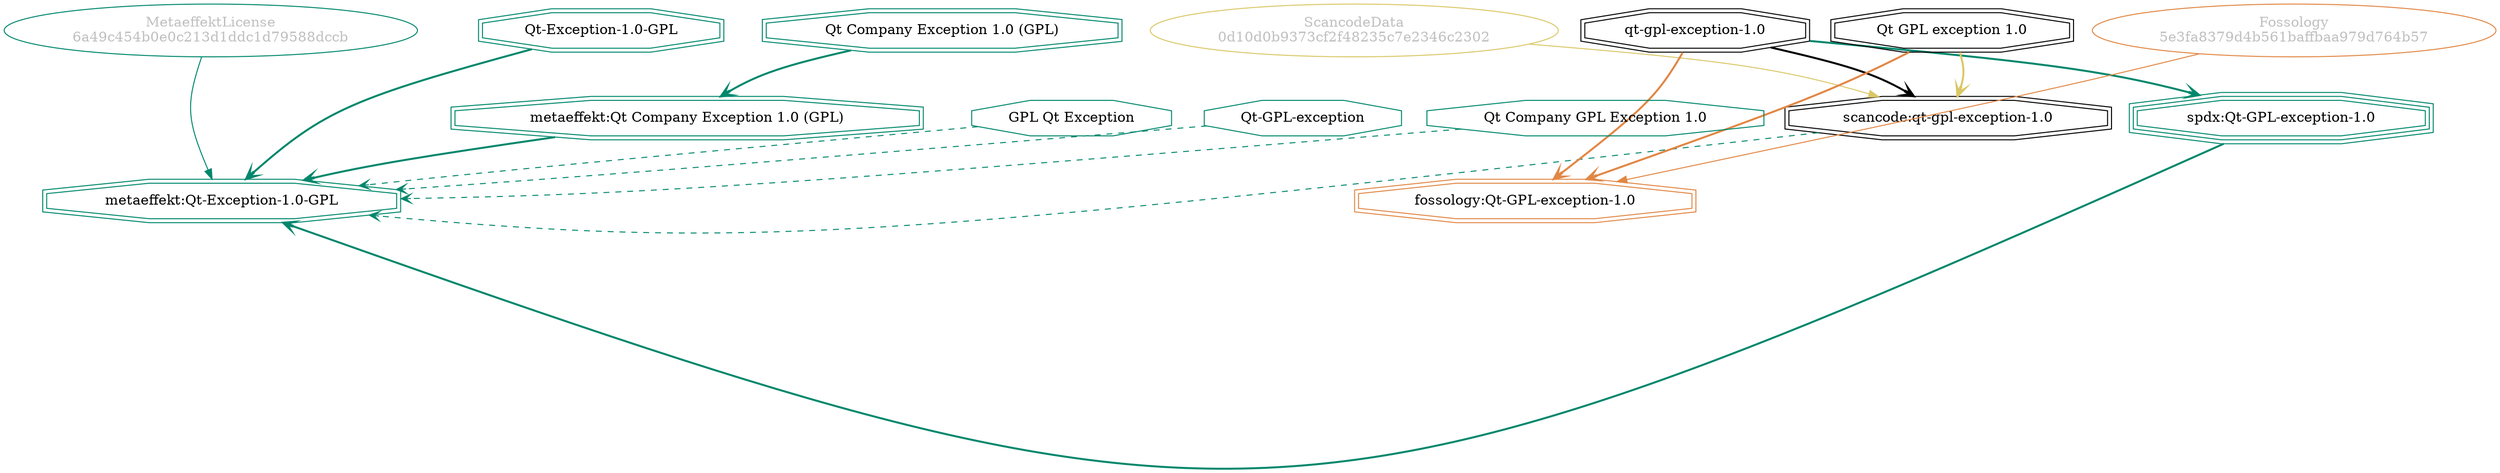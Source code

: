 strict digraph {
    node [shape=box];
    graph [splines=curved];
    22664 [label="ScancodeData\n0d10d0b9373cf2f48235c7e2346c2302"
          ,fontcolor=gray
          ,color="#dac767"
          ,fillcolor="beige;1"
          ,shape=ellipse];
    22665 [label="scancode:qt-gpl-exception-1.0"
          ,shape=doubleoctagon];
    22666 [label="qt-gpl-exception-1.0"
          ,shape=doubleoctagon];
    22667 [label="Qt GPL exception 1.0"
          ,shape=doubleoctagon];
    27600 [label="Fossology\n5e3fa8379d4b561baffbaa979d764b57"
          ,fontcolor=gray
          ,color="#e18745"
          ,fillcolor="beige;1"
          ,shape=ellipse];
    27601 [label="fossology:Qt-GPL-exception-1.0"
          ,color="#e18745"
          ,shape=doubleoctagon];
    47694 [label="MetaeffektLicense\n6a49c454b0e0c213d1ddc1d79588dccb"
          ,fontcolor=gray
          ,color="#00876c"
          ,fillcolor="beige;1"
          ,shape=ellipse];
    47695 [label="metaeffekt:Qt-Exception-1.0-GPL"
          ,color="#00876c"
          ,shape=doubleoctagon];
    47696 [label="Qt-Exception-1.0-GPL"
          ,color="#00876c"
          ,shape=doubleoctagon];
    47697 [label="metaeffekt:Qt Company Exception 1.0 (GPL)"
          ,color="#00876c"
          ,shape=doubleoctagon];
    47698 [label="Qt Company Exception 1.0 (GPL)"
          ,color="#00876c"
          ,shape=doubleoctagon];
    47699 [label="spdx:Qt-GPL-exception-1.0"
          ,color="#00876c"
          ,shape=tripleoctagon];
    47700 [label="GPL Qt Exception"
          ,color="#00876c"
          ,shape=octagon];
    47701 [label="Qt-GPL-exception"
          ,color="#00876c"
          ,shape=octagon];
    47702 [label="Qt Company GPL Exception 1.0"
          ,color="#00876c"
          ,shape=octagon];
    22664 -> 22665 [weight=0.5
                   ,color="#dac767"];
    22665 -> 47695 [style=dashed
                   ,arrowhead=vee
                   ,weight=0.5
                   ,color="#00876c"];
    22666 -> 22665 [style=bold
                   ,arrowhead=vee
                   ,weight=0.7];
    22666 -> 27601 [style=bold
                   ,arrowhead=vee
                   ,weight=0.7
                   ,color="#e18745"];
    22666 -> 47699 [style=bold
                   ,arrowhead=vee
                   ,weight=0.7
                   ,color="#00876c"];
    22667 -> 22665 [style=bold
                   ,arrowhead=vee
                   ,weight=0.7
                   ,color="#dac767"];
    22667 -> 27601 [style=bold
                   ,arrowhead=vee
                   ,weight=0.7
                   ,color="#e18745"];
    27600 -> 27601 [weight=0.5
                   ,color="#e18745"];
    47694 -> 47695 [weight=0.5
                   ,color="#00876c"];
    47696 -> 47695 [style=bold
                   ,arrowhead=vee
                   ,weight=0.7
                   ,color="#00876c"];
    47697 -> 47695 [style=bold
                   ,arrowhead=vee
                   ,weight=0.7
                   ,color="#00876c"];
    47698 -> 47697 [style=bold
                   ,arrowhead=vee
                   ,weight=0.7
                   ,color="#00876c"];
    47699 -> 47695 [style=bold
                   ,arrowhead=vee
                   ,weight=0.7
                   ,color="#00876c"];
    47700 -> 47695 [style=dashed
                   ,arrowhead=vee
                   ,weight=0.5
                   ,color="#00876c"];
    47701 -> 47695 [style=dashed
                   ,arrowhead=vee
                   ,weight=0.5
                   ,color="#00876c"];
    47702 -> 47695 [style=dashed
                   ,arrowhead=vee
                   ,weight=0.5
                   ,color="#00876c"];
}
